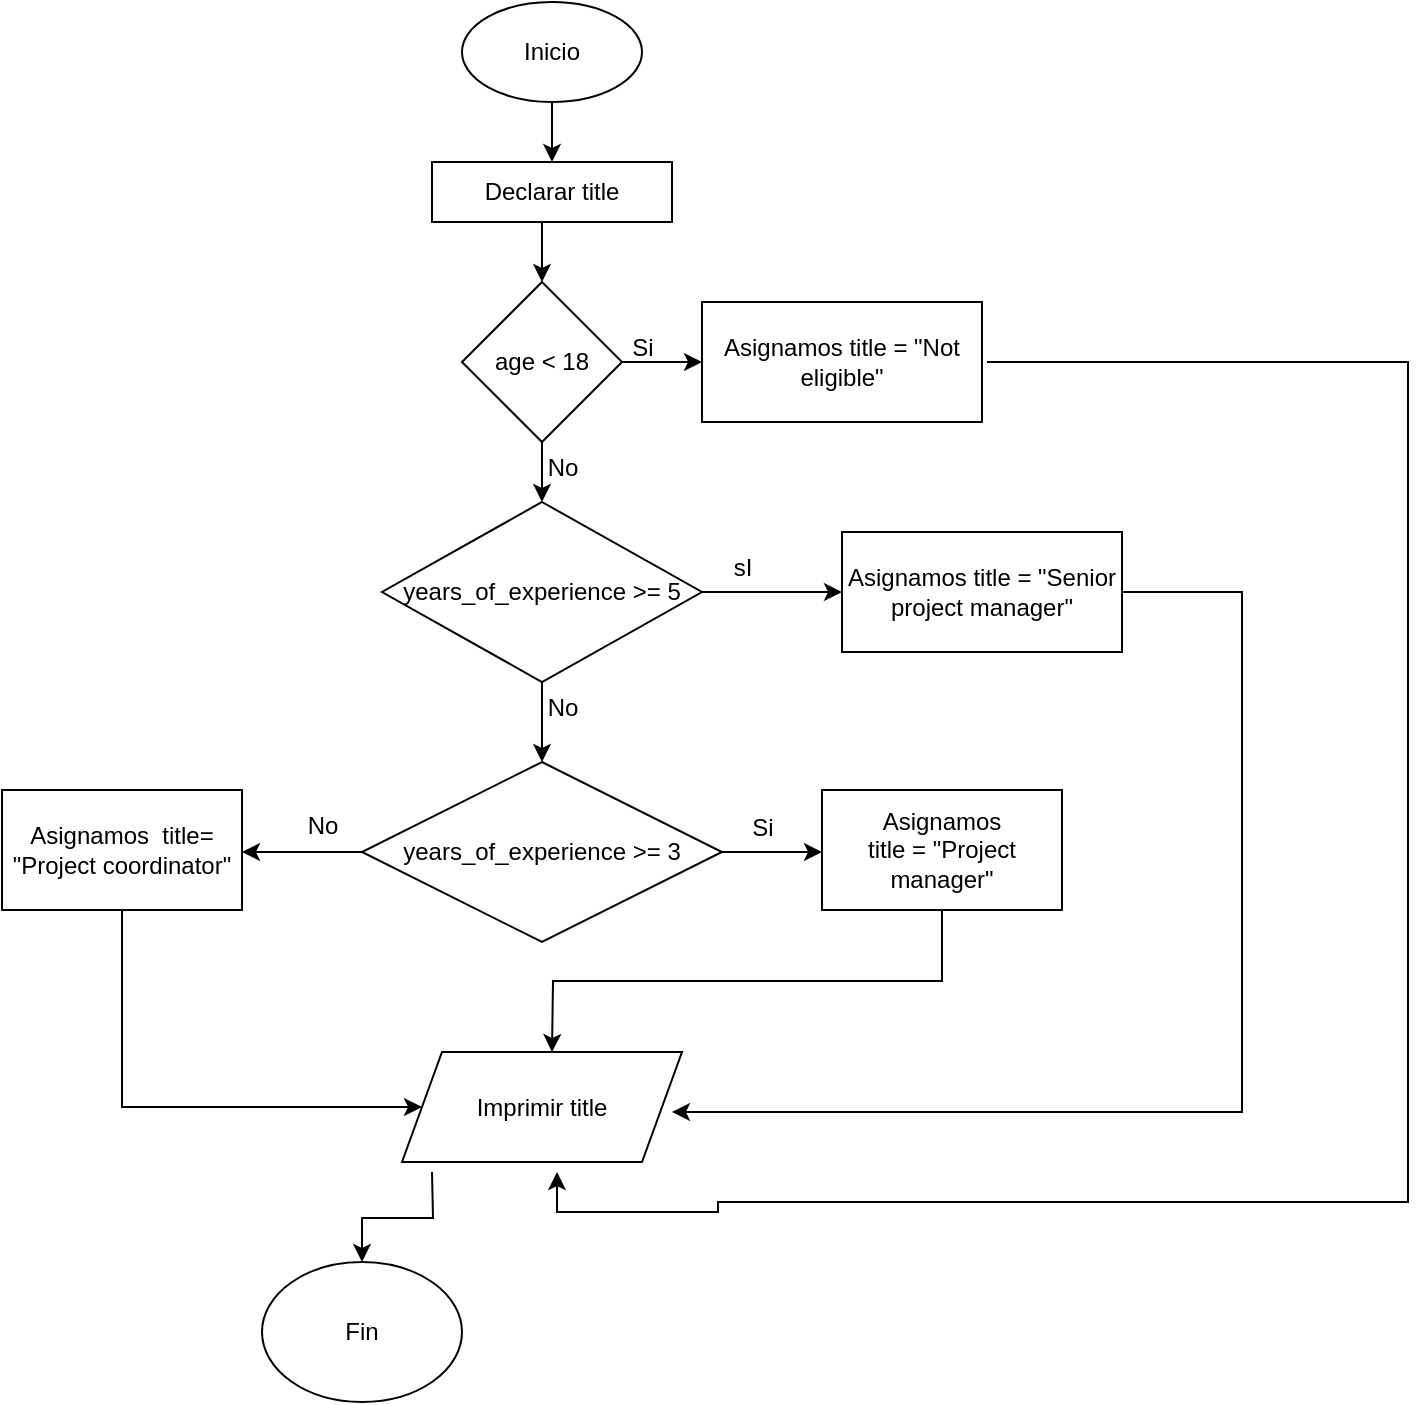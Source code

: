 <mxfile version="24.3.1" type="device">
  <diagram id="C5RBs43oDa-KdzZeNtuy" name="Page-1">
    <mxGraphModel dx="1050" dy="557" grid="1" gridSize="10" guides="1" tooltips="1" connect="1" arrows="1" fold="1" page="1" pageScale="1" pageWidth="827" pageHeight="1169" math="0" shadow="0">
      <root>
        <mxCell id="WIyWlLk6GJQsqaUBKTNV-0" />
        <mxCell id="WIyWlLk6GJQsqaUBKTNV-1" parent="WIyWlLk6GJQsqaUBKTNV-0" />
        <mxCell id="zvcyQpFRyAmh534KzISp-3" style="edgeStyle=orthogonalEdgeStyle;rounded=0;orthogonalLoop=1;jettySize=auto;html=1;exitX=0.5;exitY=1;exitDx=0;exitDy=0;" parent="WIyWlLk6GJQsqaUBKTNV-1" source="zvcyQpFRyAmh534KzISp-0" edge="1">
          <mxGeometry relative="1" as="geometry">
            <mxPoint x="385" y="80" as="targetPoint" />
          </mxGeometry>
        </mxCell>
        <mxCell id="zvcyQpFRyAmh534KzISp-0" value="Inicio" style="ellipse;whiteSpace=wrap;html=1;" parent="WIyWlLk6GJQsqaUBKTNV-1" vertex="1">
          <mxGeometry x="340" width="90" height="50" as="geometry" />
        </mxCell>
        <mxCell id="zvcyQpFRyAmh534KzISp-5" style="edgeStyle=orthogonalEdgeStyle;rounded=0;orthogonalLoop=1;jettySize=auto;html=1;exitX=0.5;exitY=1;exitDx=0;exitDy=0;entryX=0.5;entryY=0;entryDx=0;entryDy=0;" parent="WIyWlLk6GJQsqaUBKTNV-1" target="zvcyQpFRyAmh534KzISp-4" edge="1">
          <mxGeometry relative="1" as="geometry">
            <mxPoint x="385" y="110" as="sourcePoint" />
          </mxGeometry>
        </mxCell>
        <mxCell id="zvcyQpFRyAmh534KzISp-8" value="" style="edgeStyle=orthogonalEdgeStyle;rounded=0;orthogonalLoop=1;jettySize=auto;html=1;" parent="WIyWlLk6GJQsqaUBKTNV-1" source="zvcyQpFRyAmh534KzISp-4" edge="1">
          <mxGeometry relative="1" as="geometry">
            <mxPoint x="460" y="180" as="targetPoint" />
          </mxGeometry>
        </mxCell>
        <mxCell id="zvcyQpFRyAmh534KzISp-11" value="" style="edgeStyle=orthogonalEdgeStyle;rounded=0;orthogonalLoop=1;jettySize=auto;html=1;" parent="WIyWlLk6GJQsqaUBKTNV-1" source="zvcyQpFRyAmh534KzISp-4" target="zvcyQpFRyAmh534KzISp-10" edge="1">
          <mxGeometry relative="1" as="geometry" />
        </mxCell>
        <mxCell id="zvcyQpFRyAmh534KzISp-4" value="age &amp;lt; 18" style="rhombus;whiteSpace=wrap;html=1;" parent="WIyWlLk6GJQsqaUBKTNV-1" vertex="1">
          <mxGeometry x="340" y="140" width="80" height="80" as="geometry" />
        </mxCell>
        <mxCell id="zvcyQpFRyAmh534KzISp-31" style="edgeStyle=orthogonalEdgeStyle;rounded=0;orthogonalLoop=1;jettySize=auto;html=1;exitX=1;exitY=0.5;exitDx=0;exitDy=0;entryX=0.5;entryY=1;entryDx=0;entryDy=0;" parent="WIyWlLk6GJQsqaUBKTNV-1" edge="1">
          <mxGeometry relative="1" as="geometry">
            <mxPoint x="602.5" y="180" as="sourcePoint" />
            <mxPoint x="387.5" y="585" as="targetPoint" />
            <Array as="points">
              <mxPoint x="813" y="180" />
              <mxPoint x="813" y="600" />
              <mxPoint x="468" y="600" />
              <mxPoint x="468" y="605" />
              <mxPoint x="388" y="605" />
            </Array>
          </mxGeometry>
        </mxCell>
        <mxCell id="zvcyQpFRyAmh534KzISp-9" value="Si" style="text;html=1;align=center;verticalAlign=middle;resizable=0;points=[];autosize=1;strokeColor=none;fillColor=none;" parent="WIyWlLk6GJQsqaUBKTNV-1" vertex="1">
          <mxGeometry x="415" y="158" width="30" height="30" as="geometry" />
        </mxCell>
        <mxCell id="zvcyQpFRyAmh534KzISp-13" value="" style="edgeStyle=orthogonalEdgeStyle;rounded=0;orthogonalLoop=1;jettySize=auto;html=1;" parent="WIyWlLk6GJQsqaUBKTNV-1" source="zvcyQpFRyAmh534KzISp-10" edge="1">
          <mxGeometry relative="1" as="geometry">
            <mxPoint x="530" y="295" as="targetPoint" />
          </mxGeometry>
        </mxCell>
        <mxCell id="zvcyQpFRyAmh534KzISp-17" value="" style="edgeStyle=orthogonalEdgeStyle;rounded=0;orthogonalLoop=1;jettySize=auto;html=1;" parent="WIyWlLk6GJQsqaUBKTNV-1" source="zvcyQpFRyAmh534KzISp-10" target="zvcyQpFRyAmh534KzISp-16" edge="1">
          <mxGeometry relative="1" as="geometry" />
        </mxCell>
        <mxCell id="zvcyQpFRyAmh534KzISp-10" value="years_of_experience &amp;gt;= 5" style="rhombus;whiteSpace=wrap;html=1;" parent="WIyWlLk6GJQsqaUBKTNV-1" vertex="1">
          <mxGeometry x="300" y="250" width="160" height="90" as="geometry" />
        </mxCell>
        <mxCell id="zvcyQpFRyAmh534KzISp-30" style="edgeStyle=orthogonalEdgeStyle;rounded=0;orthogonalLoop=1;jettySize=auto;html=1;exitX=1;exitY=0.5;exitDx=0;exitDy=0;entryX=1;entryY=0.5;entryDx=0;entryDy=0;" parent="WIyWlLk6GJQsqaUBKTNV-1" edge="1">
          <mxGeometry relative="1" as="geometry">
            <Array as="points">
              <mxPoint x="730" y="295" />
              <mxPoint x="730" y="555" />
            </Array>
            <mxPoint x="670" y="295" as="sourcePoint" />
            <mxPoint x="445" y="555" as="targetPoint" />
          </mxGeometry>
        </mxCell>
        <mxCell id="zvcyQpFRyAmh534KzISp-14" value="sI" style="text;html=1;align=center;verticalAlign=middle;resizable=0;points=[];autosize=1;strokeColor=none;fillColor=none;" parent="WIyWlLk6GJQsqaUBKTNV-1" vertex="1">
          <mxGeometry x="465" y="268" width="30" height="30" as="geometry" />
        </mxCell>
        <mxCell id="zvcyQpFRyAmh534KzISp-21" style="edgeStyle=orthogonalEdgeStyle;rounded=0;orthogonalLoop=1;jettySize=auto;html=1;exitX=1;exitY=0.5;exitDx=0;exitDy=0;" parent="WIyWlLk6GJQsqaUBKTNV-1" source="zvcyQpFRyAmh534KzISp-16" edge="1">
          <mxGeometry relative="1" as="geometry">
            <mxPoint x="520" y="425" as="targetPoint" />
          </mxGeometry>
        </mxCell>
        <mxCell id="zvcyQpFRyAmh534KzISp-24" value="" style="edgeStyle=orthogonalEdgeStyle;rounded=0;orthogonalLoop=1;jettySize=auto;html=1;" parent="WIyWlLk6GJQsqaUBKTNV-1" source="zvcyQpFRyAmh534KzISp-16" edge="1">
          <mxGeometry relative="1" as="geometry">
            <mxPoint x="230" y="425" as="targetPoint" />
          </mxGeometry>
        </mxCell>
        <mxCell id="zvcyQpFRyAmh534KzISp-16" value="years_of_experience &amp;gt;= 3" style="rhombus;whiteSpace=wrap;html=1;" parent="WIyWlLk6GJQsqaUBKTNV-1" vertex="1">
          <mxGeometry x="290" y="380" width="180" height="90" as="geometry" />
        </mxCell>
        <mxCell id="zvcyQpFRyAmh534KzISp-18" value="No" style="text;html=1;align=center;verticalAlign=middle;resizable=0;points=[];autosize=1;strokeColor=none;fillColor=none;" parent="WIyWlLk6GJQsqaUBKTNV-1" vertex="1">
          <mxGeometry x="370" y="218" width="40" height="30" as="geometry" />
        </mxCell>
        <mxCell id="zvcyQpFRyAmh534KzISp-19" value="No" style="text;html=1;align=center;verticalAlign=middle;resizable=0;points=[];autosize=1;strokeColor=none;fillColor=none;" parent="WIyWlLk6GJQsqaUBKTNV-1" vertex="1">
          <mxGeometry x="370" y="338" width="40" height="30" as="geometry" />
        </mxCell>
        <mxCell id="zvcyQpFRyAmh534KzISp-22" value="Si" style="text;html=1;align=center;verticalAlign=middle;resizable=0;points=[];autosize=1;strokeColor=none;fillColor=none;" parent="WIyWlLk6GJQsqaUBKTNV-1" vertex="1">
          <mxGeometry x="475" y="398" width="30" height="30" as="geometry" />
        </mxCell>
        <mxCell id="zvcyQpFRyAmh534KzISp-25" value="No" style="text;html=1;align=center;verticalAlign=middle;resizable=0;points=[];autosize=1;strokeColor=none;fillColor=none;" parent="WIyWlLk6GJQsqaUBKTNV-1" vertex="1">
          <mxGeometry x="250" y="396.5" width="40" height="30" as="geometry" />
        </mxCell>
        <mxCell id="zvcyQpFRyAmh534KzISp-34" style="edgeStyle=orthogonalEdgeStyle;rounded=0;orthogonalLoop=1;jettySize=auto;html=1;exitX=0;exitY=1;exitDx=0;exitDy=0;entryX=0.5;entryY=0;entryDx=0;entryDy=0;" parent="WIyWlLk6GJQsqaUBKTNV-1" target="zvcyQpFRyAmh534KzISp-32" edge="1">
          <mxGeometry relative="1" as="geometry">
            <mxPoint x="325" y="585" as="sourcePoint" />
          </mxGeometry>
        </mxCell>
        <mxCell id="zvcyQpFRyAmh534KzISp-32" value="Fin" style="ellipse;whiteSpace=wrap;html=1;" parent="WIyWlLk6GJQsqaUBKTNV-1" vertex="1">
          <mxGeometry x="240" y="630" width="100" height="70" as="geometry" />
        </mxCell>
        <mxCell id="L7M9O6so_07DGAp6uUYu-0" value="Declarar title" style="rounded=0;whiteSpace=wrap;html=1;" vertex="1" parent="WIyWlLk6GJQsqaUBKTNV-1">
          <mxGeometry x="325" y="80" width="120" height="30" as="geometry" />
        </mxCell>
        <mxCell id="L7M9O6so_07DGAp6uUYu-1" value="Asignamos&amp;nbsp;title = &quot;Not eligible&quot;" style="rounded=0;whiteSpace=wrap;html=1;" vertex="1" parent="WIyWlLk6GJQsqaUBKTNV-1">
          <mxGeometry x="460" y="150" width="140" height="60" as="geometry" />
        </mxCell>
        <mxCell id="L7M9O6so_07DGAp6uUYu-2" value="Asignamos&amp;nbsp;title = &quot;Senior project manager&quot;" style="rounded=0;whiteSpace=wrap;html=1;" vertex="1" parent="WIyWlLk6GJQsqaUBKTNV-1">
          <mxGeometry x="530" y="265" width="140" height="60" as="geometry" />
        </mxCell>
        <mxCell id="L7M9O6so_07DGAp6uUYu-4" style="edgeStyle=orthogonalEdgeStyle;rounded=0;orthogonalLoop=1;jettySize=auto;html=1;exitX=0.5;exitY=1;exitDx=0;exitDy=0;entryX=0.5;entryY=0;entryDx=0;entryDy=0;" edge="1" parent="WIyWlLk6GJQsqaUBKTNV-1" source="L7M9O6so_07DGAp6uUYu-3">
          <mxGeometry relative="1" as="geometry">
            <mxPoint x="385" y="525" as="targetPoint" />
          </mxGeometry>
        </mxCell>
        <mxCell id="L7M9O6so_07DGAp6uUYu-3" value="Asignamos&lt;div&gt;title = &quot;Project manager&quot;&lt;/div&gt;" style="rounded=0;whiteSpace=wrap;html=1;" vertex="1" parent="WIyWlLk6GJQsqaUBKTNV-1">
          <mxGeometry x="520" y="394" width="120" height="60" as="geometry" />
        </mxCell>
        <mxCell id="L7M9O6so_07DGAp6uUYu-7" style="edgeStyle=orthogonalEdgeStyle;rounded=0;orthogonalLoop=1;jettySize=auto;html=1;exitX=0.5;exitY=1;exitDx=0;exitDy=0;entryX=0;entryY=0.5;entryDx=0;entryDy=0;" edge="1" parent="WIyWlLk6GJQsqaUBKTNV-1" source="L7M9O6so_07DGAp6uUYu-5" target="L7M9O6so_07DGAp6uUYu-6">
          <mxGeometry relative="1" as="geometry">
            <Array as="points">
              <mxPoint x="170" y="553" />
            </Array>
          </mxGeometry>
        </mxCell>
        <mxCell id="L7M9O6so_07DGAp6uUYu-5" value="Asignamos&amp;nbsp;&amp;nbsp;title= &quot;Project coordinator&quot;" style="rounded=0;whiteSpace=wrap;html=1;" vertex="1" parent="WIyWlLk6GJQsqaUBKTNV-1">
          <mxGeometry x="110" y="394" width="120" height="60" as="geometry" />
        </mxCell>
        <mxCell id="L7M9O6so_07DGAp6uUYu-6" value="Imprimir title" style="shape=parallelogram;perimeter=parallelogramPerimeter;whiteSpace=wrap;html=1;fixedSize=1;" vertex="1" parent="WIyWlLk6GJQsqaUBKTNV-1">
          <mxGeometry x="310" y="525" width="140" height="55" as="geometry" />
        </mxCell>
      </root>
    </mxGraphModel>
  </diagram>
</mxfile>
